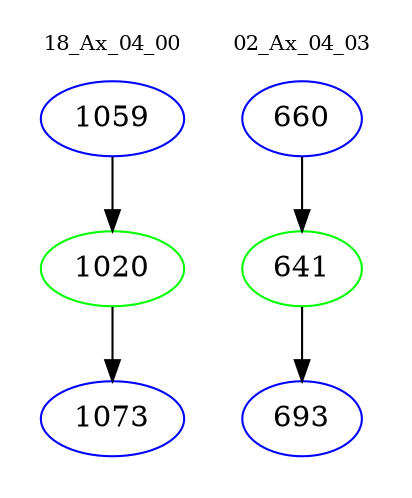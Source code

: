 digraph{
subgraph cluster_0 {
color = white
label = "18_Ax_04_00";
fontsize=10;
T0_1059 [label="1059", color="blue"]
T0_1059 -> T0_1020 [color="black"]
T0_1020 [label="1020", color="green"]
T0_1020 -> T0_1073 [color="black"]
T0_1073 [label="1073", color="blue"]
}
subgraph cluster_1 {
color = white
label = "02_Ax_04_03";
fontsize=10;
T1_660 [label="660", color="blue"]
T1_660 -> T1_641 [color="black"]
T1_641 [label="641", color="green"]
T1_641 -> T1_693 [color="black"]
T1_693 [label="693", color="blue"]
}
}
